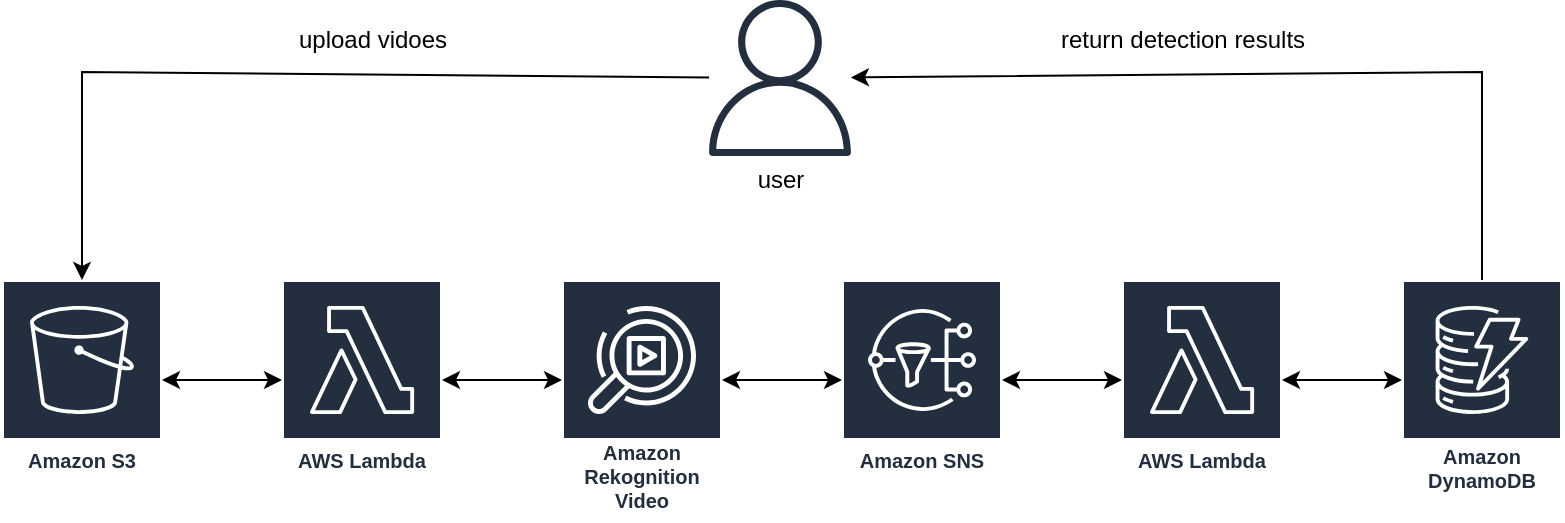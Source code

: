 <mxfile version="13.7.3" type="device"><diagram id="dFKf0FlmLKsExpSjIw3d" name="Page-1"><mxGraphModel dx="1186" dy="796" grid="1" gridSize="10" guides="1" tooltips="1" connect="1" arrows="1" fold="1" page="1" pageScale="1" pageWidth="1100" pageHeight="850" math="0" shadow="0"><root><mxCell id="0"/><mxCell id="1" parent="0"/><mxCell id="zY2dAHojZE7tGwtpoBRG-3" value="" style="endArrow=classic;startArrow=classic;html=1;" parent="1" edge="1"><mxGeometry width="50" height="50" relative="1" as="geometry"><mxPoint x="230" y="470" as="sourcePoint"/><mxPoint x="290" y="470" as="targetPoint"/></mxGeometry></mxCell><mxCell id="zY2dAHojZE7tGwtpoBRG-5" value="" style="endArrow=classic;startArrow=classic;html=1;" parent="1" edge="1"><mxGeometry width="50" height="50" relative="1" as="geometry"><mxPoint x="370" y="470" as="sourcePoint"/><mxPoint x="430" y="470" as="targetPoint"/></mxGeometry></mxCell><mxCell id="zY2dAHojZE7tGwtpoBRG-7" value="" style="endArrow=classic;startArrow=classic;html=1;" parent="1" edge="1"><mxGeometry width="50" height="50" relative="1" as="geometry"><mxPoint x="510" y="470" as="sourcePoint"/><mxPoint x="570" y="470" as="targetPoint"/></mxGeometry></mxCell><mxCell id="zY2dAHojZE7tGwtpoBRG-9" value="" style="endArrow=classic;startArrow=classic;html=1;" parent="1" edge="1"><mxGeometry width="50" height="50" relative="1" as="geometry"><mxPoint x="650" y="470" as="sourcePoint"/><mxPoint x="710" y="470" as="targetPoint"/></mxGeometry></mxCell><mxCell id="zY2dAHojZE7tGwtpoBRG-11" value="" style="endArrow=classic;startArrow=classic;html=1;" parent="1" edge="1"><mxGeometry width="50" height="50" relative="1" as="geometry"><mxPoint x="790" y="470" as="sourcePoint"/><mxPoint x="850" y="470" as="targetPoint"/></mxGeometry></mxCell><mxCell id="zY2dAHojZE7tGwtpoBRG-12" value="" style="outlineConnect=0;fontColor=#232F3E;gradientColor=none;fillColor=#232F3E;strokeColor=none;dashed=0;verticalLabelPosition=bottom;verticalAlign=top;align=center;html=1;fontSize=12;fontStyle=0;aspect=fixed;pointerEvents=1;shape=mxgraph.aws4.user;" parent="1" vertex="1"><mxGeometry x="500" y="280" width="78" height="78" as="geometry"/></mxCell><mxCell id="zY2dAHojZE7tGwtpoBRG-15" value="" style="endArrow=classic;html=1;rounded=0;" parent="1" source="nb5OCXDMaNgFSCb4mUai-6" target="zY2dAHojZE7tGwtpoBRG-12" edge="1"><mxGeometry width="50" height="50" relative="1" as="geometry"><mxPoint x="890" y="415" as="sourcePoint"/><mxPoint x="570" y="520" as="targetPoint"/><Array as="points"><mxPoint x="890" y="316"/></Array></mxGeometry></mxCell><mxCell id="zY2dAHojZE7tGwtpoBRG-19" value="" style="endArrow=classic;html=1;rounded=0;" parent="1" source="zY2dAHojZE7tGwtpoBRG-12" edge="1"><mxGeometry width="50" height="50" relative="1" as="geometry"><mxPoint x="188" y="290" as="sourcePoint"/><mxPoint x="190" y="420" as="targetPoint"/><Array as="points"><mxPoint x="190" y="316"/></Array></mxGeometry></mxCell><mxCell id="zY2dAHojZE7tGwtpoBRG-20" value="user" style="text;html=1;align=center;verticalAlign=middle;resizable=0;points=[];autosize=1;" parent="1" vertex="1"><mxGeometry x="519" y="360" width="40" height="20" as="geometry"/></mxCell><mxCell id="nb5OCXDMaNgFSCb4mUai-1" value="Amazon S3" style="outlineConnect=0;fontColor=#232F3E;gradientColor=none;strokeColor=#ffffff;fillColor=#232F3E;dashed=0;verticalLabelPosition=middle;verticalAlign=bottom;align=center;html=1;whiteSpace=wrap;fontSize=10;fontStyle=1;spacing=3;shape=mxgraph.aws4.productIcon;prIcon=mxgraph.aws4.s3;" vertex="1" parent="1"><mxGeometry x="150" y="420" width="80" height="100" as="geometry"/></mxCell><mxCell id="nb5OCXDMaNgFSCb4mUai-2" value="AWS Lambda" style="outlineConnect=0;fontColor=#232F3E;gradientColor=none;strokeColor=#ffffff;fillColor=#232F3E;dashed=0;verticalLabelPosition=middle;verticalAlign=bottom;align=center;html=1;whiteSpace=wrap;fontSize=10;fontStyle=1;spacing=3;shape=mxgraph.aws4.productIcon;prIcon=mxgraph.aws4.lambda;" vertex="1" parent="1"><mxGeometry x="290" y="420" width="80" height="100" as="geometry"/></mxCell><mxCell id="nb5OCXDMaNgFSCb4mUai-3" value="Amazon Rekognition Video" style="outlineConnect=0;fontColor=#232F3E;gradientColor=none;strokeColor=#ffffff;fillColor=#232F3E;dashed=0;verticalLabelPosition=middle;verticalAlign=bottom;align=center;html=1;whiteSpace=wrap;fontSize=10;fontStyle=1;spacing=3;shape=mxgraph.aws4.productIcon;prIcon=mxgraph.aws4.rekognition_video;" vertex="1" parent="1"><mxGeometry x="430" y="420" width="80" height="120" as="geometry"/></mxCell><mxCell id="nb5OCXDMaNgFSCb4mUai-4" value="Amazon SNS" style="outlineConnect=0;fontColor=#232F3E;gradientColor=none;strokeColor=#ffffff;fillColor=#232F3E;dashed=0;verticalLabelPosition=middle;verticalAlign=bottom;align=center;html=1;whiteSpace=wrap;fontSize=10;fontStyle=1;spacing=3;shape=mxgraph.aws4.productIcon;prIcon=mxgraph.aws4.sns;" vertex="1" parent="1"><mxGeometry x="570" y="420" width="80" height="100" as="geometry"/></mxCell><mxCell id="nb5OCXDMaNgFSCb4mUai-5" value="AWS Lambda" style="outlineConnect=0;fontColor=#232F3E;gradientColor=none;strokeColor=#ffffff;fillColor=#232F3E;dashed=0;verticalLabelPosition=middle;verticalAlign=bottom;align=center;html=1;whiteSpace=wrap;fontSize=10;fontStyle=1;spacing=3;shape=mxgraph.aws4.productIcon;prIcon=mxgraph.aws4.lambda;" vertex="1" parent="1"><mxGeometry x="710" y="420" width="80" height="100" as="geometry"/></mxCell><mxCell id="nb5OCXDMaNgFSCb4mUai-6" value="Amazon DynamoDB" style="outlineConnect=0;fontColor=#232F3E;gradientColor=none;strokeColor=#ffffff;fillColor=#232F3E;dashed=0;verticalLabelPosition=middle;verticalAlign=bottom;align=center;html=1;whiteSpace=wrap;fontSize=10;fontStyle=1;spacing=3;shape=mxgraph.aws4.productIcon;prIcon=mxgraph.aws4.dynamodb;" vertex="1" parent="1"><mxGeometry x="850" y="420" width="80" height="110" as="geometry"/></mxCell><mxCell id="nb5OCXDMaNgFSCb4mUai-7" value="upload vidoes" style="text;html=1;align=center;verticalAlign=middle;resizable=0;points=[];autosize=1;" vertex="1" parent="1"><mxGeometry x="290" y="290" width="90" height="20" as="geometry"/></mxCell><mxCell id="nb5OCXDMaNgFSCb4mUai-8" value="return detection results" style="text;html=1;align=center;verticalAlign=middle;resizable=0;points=[];autosize=1;" vertex="1" parent="1"><mxGeometry x="670" y="290" width="140" height="20" as="geometry"/></mxCell></root></mxGraphModel></diagram></mxfile>